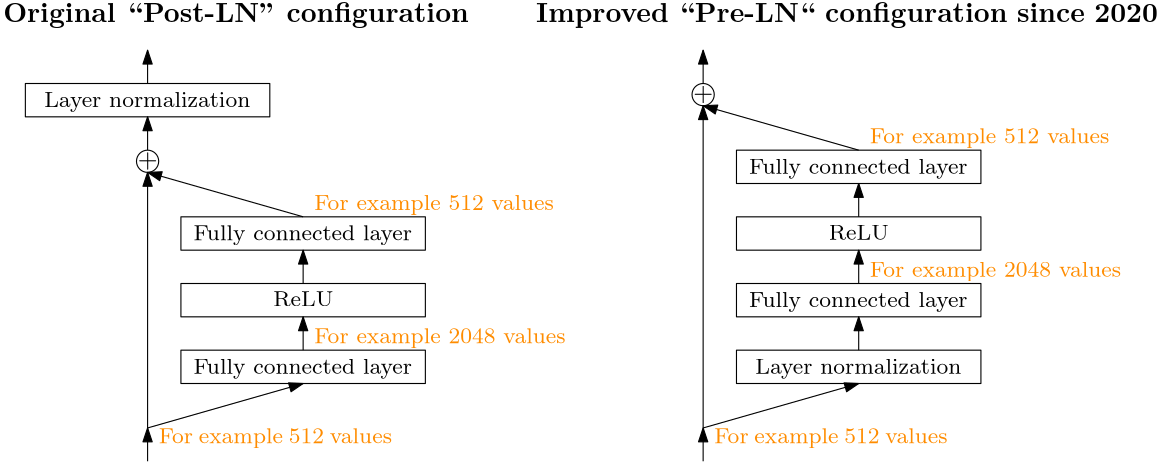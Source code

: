<?xml version="1.0"?>
<!DOCTYPE ipe SYSTEM "ipe.dtd">
<ipe version="70218" creator="Ipe 7.2.23">
<info created="D:20180416065930" modified="D:20220504150041"/>
<ipestyle name="basic">
<symbol name="arrow/arc(spx)">
<path stroke="sym-stroke" fill="sym-stroke" pen="sym-pen">
0 0 m
-1 0.333 l
-1 -0.333 l
h
</path>
</symbol>
<symbol name="arrow/farc(spx)">
<path stroke="sym-stroke" fill="white" pen="sym-pen">
0 0 m
-1 0.333 l
-1 -0.333 l
h
</path>
</symbol>
<symbol name="arrow/ptarc(spx)">
<path stroke="sym-stroke" fill="sym-stroke" pen="sym-pen">
0 0 m
-1 0.333 l
-0.8 0 l
-1 -0.333 l
h
</path>
</symbol>
<symbol name="arrow/fptarc(spx)">
<path stroke="sym-stroke" fill="white" pen="sym-pen">
0 0 m
-1 0.333 l
-0.8 0 l
-1 -0.333 l
h
</path>
</symbol>
<symbol name="mark/circle(sx)" transformations="translations">
<path fill="sym-stroke">
0.6 0 0 0.6 0 0 e
0.4 0 0 0.4 0 0 e
</path>
</symbol>
<symbol name="mark/disk(sx)" transformations="translations">
<path fill="sym-stroke">
0.6 0 0 0.6 0 0 e
</path>
</symbol>
<symbol name="mark/fdisk(sfx)" transformations="translations">
<group>
<path fill="sym-fill">
0.5 0 0 0.5 0 0 e
</path>
<path fill="sym-stroke" fillrule="eofill">
0.6 0 0 0.6 0 0 e
0.4 0 0 0.4 0 0 e
</path>
</group>
</symbol>
<symbol name="mark/box(sx)" transformations="translations">
<path fill="sym-stroke" fillrule="eofill">
-0.6 -0.6 m
0.6 -0.6 l
0.6 0.6 l
-0.6 0.6 l
h
-0.4 -0.4 m
0.4 -0.4 l
0.4 0.4 l
-0.4 0.4 l
h
</path>
</symbol>
<symbol name="mark/square(sx)" transformations="translations">
<path fill="sym-stroke">
-0.6 -0.6 m
0.6 -0.6 l
0.6 0.6 l
-0.6 0.6 l
h
</path>
</symbol>
<symbol name="mark/fsquare(sfx)" transformations="translations">
<group>
<path fill="sym-fill">
-0.5 -0.5 m
0.5 -0.5 l
0.5 0.5 l
-0.5 0.5 l
h
</path>
<path fill="sym-stroke" fillrule="eofill">
-0.6 -0.6 m
0.6 -0.6 l
0.6 0.6 l
-0.6 0.6 l
h
-0.4 -0.4 m
0.4 -0.4 l
0.4 0.4 l
-0.4 0.4 l
h
</path>
</group>
</symbol>
<symbol name="mark/cross(sx)" transformations="translations">
<group>
<path fill="sym-stroke">
-0.43 -0.57 m
0.57 0.43 l
0.43 0.57 l
-0.57 -0.43 l
h
</path>
<path fill="sym-stroke">
-0.43 0.57 m
0.57 -0.43 l
0.43 -0.57 l
-0.57 0.43 l
h
</path>
</group>
</symbol>
<symbol name="arrow/fnormal(spx)">
<path stroke="sym-stroke" fill="white" pen="sym-pen">
0 0 m
-1 0.333 l
-1 -0.333 l
h
</path>
</symbol>
<symbol name="arrow/pointed(spx)">
<path stroke="sym-stroke" fill="sym-stroke" pen="sym-pen">
0 0 m
-1 0.333 l
-0.8 0 l
-1 -0.333 l
h
</path>
</symbol>
<symbol name="arrow/fpointed(spx)">
<path stroke="sym-stroke" fill="white" pen="sym-pen">
0 0 m
-1 0.333 l
-0.8 0 l
-1 -0.333 l
h
</path>
</symbol>
<symbol name="arrow/linear(spx)">
<path stroke="sym-stroke" pen="sym-pen">
-1 0.333 m
0 0 l
-1 -0.333 l
</path>
</symbol>
<symbol name="arrow/fdouble(spx)">
<path stroke="sym-stroke" fill="white" pen="sym-pen">
0 0 m
-1 0.333 l
-1 -0.333 l
h
-1 0 m
-2 0.333 l
-2 -0.333 l
h
</path>
</symbol>
<symbol name="arrow/double(spx)">
<path stroke="sym-stroke" fill="sym-stroke" pen="sym-pen">
0 0 m
-1 0.333 l
-1 -0.333 l
h
-1 0 m
-2 0.333 l
-2 -0.333 l
h
</path>
</symbol>
<anglesize name="22.5 deg" value="22.5"/>
<anglesize name="30 deg" value="30"/>
<anglesize name="45 deg" value="45"/>
<anglesize name="60 deg" value="60"/>
<anglesize name="90 deg" value="90"/>
<arrowsize name="large" value="10"/>
<arrowsize name="small" value="5"/>
<arrowsize name="tiny" value="3"/>
<color name="blue" value="0 0 1"/>
<color name="brown" value="0.647 0.165 0.165"/>
<color name="darkblue" value="0 0 0.545"/>
<color name="darkcyan" value="0 0.545 0.545"/>
<color name="darkgray" value="0.663"/>
<color name="darkgreen" value="0 0.392 0"/>
<color name="darkmagenta" value="0.545 0 0.545"/>
<color name="darkorange" value="1 0.549 0"/>
<color name="darkred" value="0.545 0 0"/>
<color name="gold" value="1 0.843 0"/>
<color name="gray" value="0.745"/>
<color name="green" value="0 1 0"/>
<color name="lightblue" value="0.678 0.847 0.902"/>
<color name="lightcyan" value="0.878 1 1"/>
<color name="lightgray" value="0.827"/>
<color name="lightgreen" value="0.565 0.933 0.565"/>
<color name="lightyellow" value="1 1 0.878"/>
<color name="navy" value="0 0 0.502"/>
<color name="orange" value="1 0.647 0"/>
<color name="pink" value="1 0.753 0.796"/>
<color name="purple" value="0.627 0.125 0.941"/>
<color name="red" value="1 0 0"/>
<color name="seagreen" value="0.18 0.545 0.341"/>
<color name="turquoise" value="0.251 0.878 0.816"/>
<color name="violet" value="0.933 0.51 0.933"/>
<color name="yellow" value="1 1 0"/>
<dashstyle name="dash dot dotted" value="[4 2 1 2 1 2] 0"/>
<dashstyle name="dash dotted" value="[4 2 1 2] 0"/>
<dashstyle name="dashed" value="[4] 0"/>
<dashstyle name="dotted" value="[1 3] 0"/>
<gridsize name="10 pts (~3.5 mm)" value="10"/>
<gridsize name="14 pts (~5 mm)" value="14"/>
<gridsize name="16 pts (~6 mm)" value="16"/>
<gridsize name="20 pts (~7 mm)" value="20"/>
<gridsize name="28 pts (~10 mm)" value="28"/>
<gridsize name="32 pts (~12 mm)" value="32"/>
<gridsize name="4 pts" value="4"/>
<gridsize name="56 pts (~20 mm)" value="56"/>
<gridsize name="8 pts (~3 mm)" value="8"/>
<opacity name="10%" value="0.1"/>
<opacity name="30%" value="0.3"/>
<opacity name="50%" value="0.5"/>
<opacity name="75%" value="0.75"/>
<pen name="fat" value="1.2"/>
<pen name="heavier" value="0.8"/>
<pen name="ultrafat" value="2"/>
<symbolsize name="large" value="5"/>
<symbolsize name="small" value="2"/>
<symbolsize name="tiny" value="1.1"/>
<textsize name="Huge" value="\Huge"/>
<textsize name="LARGE" value="\LARGE"/>
<textsize name="Large" value="\Large"/>
<textsize name="footnote" value="\footnotesize"/>
<textsize name="huge" value="\huge"/>
<textsize name="large" value="\large"/>
<textsize name="small" value="\small"/>
<textsize name="tiny" value="\tiny"/>
<textstyle name="center" begin="\begin{center}" end="\end{center}"/>
<textstyle name="item" begin="\begin{itemize}\item{}" end="\end{itemize}"/>
<textstyle name="itemize" begin="\begin{itemize}" end="\end{itemize}"/>
<tiling name="falling" angle="-60" step="4" width="1"/>
<tiling name="rising" angle="30" step="4" width="1"/>
</ipestyle>
<page>
<layer name="alpha"/>
<view layers="alpha" active="alpha"/>
<path layer="alpha" matrix="1 0 0 1 -144 0" stroke="black" arrow="normal/small">
292 532 m
236 548 l
</path>
<path matrix="1 0 0 1 -84 -104" stroke="black">
4 0 0 4 176 656 e
</path>
<text matrix="1 0 0 1 -79.5449 -150.181" transformations="translations" pos="168 700" stroke="black" type="label" width="7.168" height="5.314" depth="0.83" valign="baseline" size="small" style="math">+</text>
<path matrix="1 0 0 1 -144 0" stroke="black">
248 532 m
248 520 l
336 520 l
336 532 l
h
</path>
<text matrix="1 0 0 1 -220.131 1.05841" transformations="translations" pos="324 528" stroke="black" type="minipage" width="88" height="6.035" depth="1.05" valign="top" size="footnote" style="center">Fully connected layer</text>
<path matrix="1 0 0 1 -144 -24" stroke="black">
248 532 m
248 520 l
336 520 l
336 532 l
h
</path>
<text matrix="1 0 0 1 -219.961 -22.7719" transformations="translations" pos="324 528" stroke="black" type="minipage" width="88" height="5.216" depth="0.23" valign="top" size="footnote" style="center">ReLU</text>
<path matrix="1 0 0 1 -144 -48" stroke="black">
248 532 m
248 520 l
336 520 l
336 532 l
h
</path>
<text matrix="1 0 0 1 -220.131 -46.9416" transformations="translations" pos="324 528" stroke="black" type="minipage" width="88" height="6.035" depth="1.05" valign="top" size="footnote" style="center">Fully connected layer</text>
<path matrix="1 0 0 1 -144 0" stroke="black" arrow="normal/small">
292 508 m
292 520 l
</path>
<path matrix="1 0 0 1 -144 -24" stroke="black" arrow="normal/small">
292 508 m
292 520 l
</path>
<path matrix="-1 0 0 1 384 -76" stroke="black" arrow="normal/small">
292 532 m
236 548 l
</path>
<path matrix="1 0 0 1 -144 0" stroke="black" arrow="normal/small">
236 456 m
236 548 l
</path>
<path matrix="1 0 0 1 -200 -64" stroke="black" arrow="normal/small">
292 508 m
292 520 l
</path>
<path matrix="1 0 0 1 -200 48" stroke="black">
248 532 m
248 520 l
336 520 l
336 532 l
h
</path>
<text matrix="1 0 0 1 -276.131 49.0584" transformations="translations" pos="324 528" stroke="black" type="minipage" width="88" height="6.035" depth="1.05" valign="top" size="footnote" style="center">Layer normalization</text>
<path matrix="1 0 0 1 -200 48" stroke="black" arrow="normal/small">
292 508 m
292 520 l
</path>
<path matrix="1 0 0 1 -200 72" stroke="black" arrow="normal/small">
292 508 m
292 520 l
</path>
<text matrix="1 0 0 1 -148 0" transformations="translations" pos="244 456" stroke="darkorange" type="minipage" width="84" height="6.035" depth="1.05" valign="top" size="footnote">For example 512 values</text>
<text matrix="1 0 0 1 -92 36" transformations="translations" pos="244 456" stroke="darkorange" type="minipage" width="100" height="6.035" depth="1.05" valign="top" size="footnote">For example 2048 values</text>
<text matrix="1 0 0 1 -92 84" transformations="translations" pos="244 456" stroke="darkorange" type="minipage" width="100" height="6.035" depth="1.05" valign="top" size="footnote">For example 512 values</text>
<text matrix="1 0 0 1 -284.131 81.0584" transformations="translations" pos="324 528" stroke="black" type="minipage" width="168" height="6.926" depth="1.93" valign="top" style="center">\bf Original ``Post-LN&apos;&apos; configuration</text>
<path matrix="1 0 0 1 56 24" stroke="black" arrow="normal/small">
292 532 m
236 548 l
</path>
<path matrix="1 0 0 1 116 -80" stroke="black">
4 0 0 4 176 656 e
</path>
<text matrix="1 0 0 1 120.455 -126.181" transformations="translations" pos="168 700" stroke="black" type="label" width="7.168" height="5.314" depth="0.83" valign="baseline" size="small" style="math">+</text>
<path matrix="1 0 0 1 56 24" stroke="black">
248 532 m
248 520 l
336 520 l
336 532 l
h
</path>
<text matrix="1 0 0 1 -20.131 25.0584" transformations="translations" pos="324 528" stroke="black" type="minipage" width="88" height="6.035" depth="1.05" valign="top" size="footnote" style="center">Fully connected layer</text>
<path matrix="1 0 0 1 56 0" stroke="black">
248 532 m
248 520 l
336 520 l
336 532 l
h
</path>
<text matrix="1 0 0 1 -19.961 1.2281" transformations="translations" pos="324 528" stroke="black" type="minipage" width="88" height="5.216" depth="0.23" valign="top" size="footnote" style="center">ReLU</text>
<path matrix="1 0 0 1 56 -24" stroke="black">
248 532 m
248 520 l
336 520 l
336 532 l
h
</path>
<text matrix="1 0 0 1 -20.131 -22.9416" transformations="translations" pos="324 528" stroke="black" type="minipage" width="88" height="6.035" depth="1.05" valign="top" size="footnote" style="center">Fully connected layer</text>
<path matrix="1 0 0 1 56 24" stroke="black" arrow="normal/small">
292 508 m
292 520 l
</path>
<path matrix="1 0 0 1 56 0" stroke="black" arrow="normal/small">
292 508 m
292 520 l
</path>
<path matrix="-1 0 0 1 584 -76" stroke="black" arrow="normal/small">
292 532 m
236 548 l
</path>
<path matrix="1 0 0 1 -8 0" stroke="black" arrow="normal/small">
300 456 m
300 572 l
</path>
<path matrix="1 0 0 1 0 -64" stroke="black" arrow="normal/small">
292 508 m
292 520 l
</path>
<path matrix="1 0 0 1 0 72" stroke="black" arrow="normal/small">
292 508 m
292 520 l
</path>
<text matrix="1 0 0 1 52 0" transformations="translations" pos="244 456" stroke="darkorange" type="minipage" width="84" height="6.035" depth="1.05" valign="top" size="footnote">For example 512 values</text>
<text matrix="1 0 0 1 108 60" transformations="translations" pos="244 456" stroke="darkorange" type="minipage" width="100" height="6.035" depth="1.05" valign="top" size="footnote">For example 2048 values</text>
<text matrix="1 0 0 1 108 108" transformations="translations" pos="244 456" stroke="darkorange" type="minipage" width="100" height="6.035" depth="1.05" valign="top" size="footnote">For example 512 values</text>
<text matrix="1 0 0 1 -92.131 81.0584" transformations="translations" pos="324 528" stroke="black" type="minipage" width="224" height="6.926" depth="1.93" valign="top" style="center">\bf Improved ``Pre-LN`` configuration since 2020</text>
<path matrix="1 0 0 1 56 -48" stroke="black">
248 532 m
248 520 l
336 520 l
336 532 l
h
</path>
<text matrix="1 0 0 1 -20.131 -46.9416" transformations="translations" pos="324 528" stroke="black" type="minipage" width="88" height="6.035" depth="1.05" valign="top" size="footnote" style="center">Layer normalization</text>
<path matrix="1 0 0 1 56 -24" stroke="black" arrow="normal/small">
292 508 m
292 520 l
</path>
</page>
</ipe>
